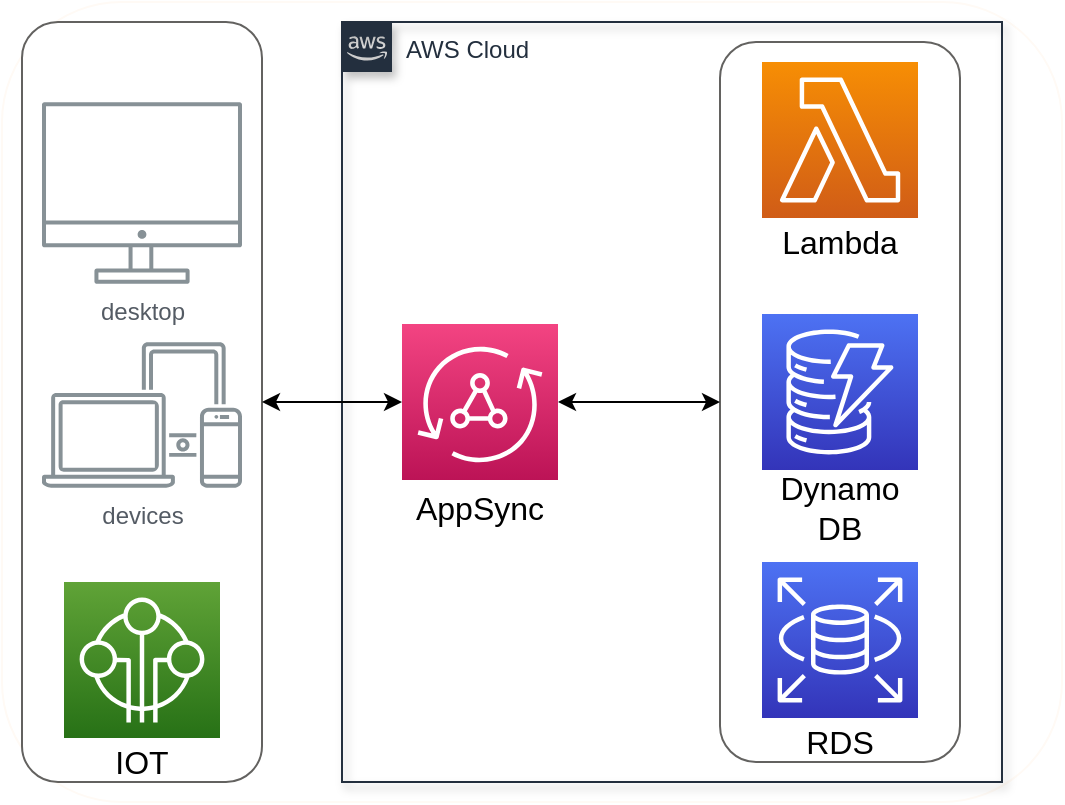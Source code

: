 <mxfile version="12.9.9" type="device"><diagram id="NvpqJBKRmjGPZKzPypbm" name="Page-1"><mxGraphModel dx="1106" dy="808" grid="1" gridSize="10" guides="1" tooltips="1" connect="1" arrows="1" fold="1" page="1" pageScale="1" pageWidth="1654" pageHeight="1169" math="0" shadow="0"><root><mxCell id="0"/><mxCell id="1" parent="0"/><mxCell id="_4w6U7FC3ZFWlDn2LjqE-124" value="" style="rounded=1;whiteSpace=wrap;html=1;shadow=0;strokeColor=#FFFAF5;strokeWidth=1;" parent="1" vertex="1"><mxGeometry x="440" y="120" width="530" height="400" as="geometry"/></mxCell><mxCell id="_4w6U7FC3ZFWlDn2LjqE-118" value="AWS Cloud" style="points=[[0,0],[0.25,0],[0.5,0],[0.75,0],[1,0],[1,0.25],[1,0.5],[1,0.75],[1,1],[0.75,1],[0.5,1],[0.25,1],[0,1],[0,0.75],[0,0.5],[0,0.25]];outlineConnect=0;gradientColor=none;html=1;whiteSpace=wrap;fontSize=12;fontStyle=0;shape=mxgraph.aws4.group;grIcon=mxgraph.aws4.group_aws_cloud_alt;strokeColor=#232F3E;fillColor=none;verticalAlign=top;align=left;spacingLeft=30;fontColor=#232F3E;dashed=0;shadow=1;" parent="1" vertex="1"><mxGeometry x="610" y="130" width="330" height="380" as="geometry"/></mxCell><mxCell id="uCfHoFMRH4mPBJ_yqWCe-23" value="" style="rounded=1;whiteSpace=wrap;html=1;strokeColor=#636260;fontSize=16;" vertex="1" parent="1"><mxGeometry x="799" y="140" width="120" height="360" as="geometry"/></mxCell><mxCell id="uCfHoFMRH4mPBJ_yqWCe-21" value="" style="rounded=1;whiteSpace=wrap;html=1;strokeColor=#636260;fontSize=16;" vertex="1" parent="1"><mxGeometry x="450" y="130" width="120" height="380" as="geometry"/></mxCell><mxCell id="uCfHoFMRH4mPBJ_yqWCe-14" value="" style="outlineConnect=0;fontColor=#232F3E;gradientColor=#F34482;gradientDirection=north;fillColor=#BC1356;strokeColor=#ffffff;dashed=0;verticalLabelPosition=bottom;verticalAlign=top;align=center;html=1;fontSize=12;fontStyle=0;aspect=fixed;shape=mxgraph.aws4.resourceIcon;resIcon=mxgraph.aws4.appsync;" vertex="1" parent="1"><mxGeometry x="640" y="281" width="78" height="78" as="geometry"/></mxCell><mxCell id="uCfHoFMRH4mPBJ_yqWCe-15" value="devices" style="outlineConnect=0;gradientColor=none;fontColor=#545B64;strokeColor=none;fillColor=#879196;dashed=0;verticalLabelPosition=bottom;verticalAlign=top;align=center;html=1;fontSize=12;fontStyle=0;aspect=fixed;shape=mxgraph.aws4.illustration_devices;pointerEvents=1" vertex="1" parent="1"><mxGeometry x="460" y="290" width="100" height="73" as="geometry"/></mxCell><mxCell id="uCfHoFMRH4mPBJ_yqWCe-16" value="desktop" style="outlineConnect=0;gradientColor=none;fontColor=#545B64;strokeColor=none;fillColor=#879196;dashed=0;verticalLabelPosition=bottom;verticalAlign=top;align=center;html=1;fontSize=12;fontStyle=0;aspect=fixed;shape=mxgraph.aws4.illustration_desktop;pointerEvents=1" vertex="1" parent="1"><mxGeometry x="460" y="170" width="100" height="91" as="geometry"/></mxCell><mxCell id="uCfHoFMRH4mPBJ_yqWCe-17" value="" style="outlineConnect=0;fontColor=#232F3E;gradientColor=#60A337;gradientDirection=north;fillColor=#277116;strokeColor=#ffffff;dashed=0;verticalLabelPosition=bottom;verticalAlign=top;align=center;html=1;fontSize=12;fontStyle=0;aspect=fixed;shape=mxgraph.aws4.resourceIcon;resIcon=mxgraph.aws4.internet_of_things;" vertex="1" parent="1"><mxGeometry x="471" y="410" width="78" height="78" as="geometry"/></mxCell><mxCell id="uCfHoFMRH4mPBJ_yqWCe-18" value="" style="outlineConnect=0;fontColor=#232F3E;gradientColor=#F78E04;gradientDirection=north;fillColor=#D05C17;strokeColor=#ffffff;dashed=0;verticalLabelPosition=bottom;verticalAlign=top;align=center;html=1;fontSize=12;fontStyle=0;aspect=fixed;shape=mxgraph.aws4.resourceIcon;resIcon=mxgraph.aws4.lambda;" vertex="1" parent="1"><mxGeometry x="820" y="150" width="78" height="78" as="geometry"/></mxCell><mxCell id="uCfHoFMRH4mPBJ_yqWCe-19" value="" style="outlineConnect=0;fontColor=#232F3E;gradientColor=#4D72F3;gradientDirection=north;fillColor=#3334B9;strokeColor=#ffffff;dashed=0;verticalLabelPosition=bottom;verticalAlign=top;align=center;html=1;fontSize=12;fontStyle=0;aspect=fixed;shape=mxgraph.aws4.resourceIcon;resIcon=mxgraph.aws4.dynamodb;" vertex="1" parent="1"><mxGeometry x="820" y="276" width="78" height="78" as="geometry"/></mxCell><mxCell id="uCfHoFMRH4mPBJ_yqWCe-20" value="" style="outlineConnect=0;fontColor=#232F3E;gradientColor=#4D72F3;gradientDirection=north;fillColor=#3334B9;strokeColor=#ffffff;dashed=0;verticalLabelPosition=bottom;verticalAlign=top;align=center;html=1;fontSize=12;fontStyle=0;aspect=fixed;shape=mxgraph.aws4.resourceIcon;resIcon=mxgraph.aws4.rds;" vertex="1" parent="1"><mxGeometry x="820" y="400" width="78" height="78" as="geometry"/></mxCell><mxCell id="uCfHoFMRH4mPBJ_yqWCe-22" value="" style="endArrow=classic;startArrow=classic;html=1;fontSize=16;exitX=1;exitY=0.5;exitDx=0;exitDy=0;" edge="1" parent="1" source="uCfHoFMRH4mPBJ_yqWCe-21" target="uCfHoFMRH4mPBJ_yqWCe-14"><mxGeometry width="50" height="50" relative="1" as="geometry"><mxPoint x="760" y="440" as="sourcePoint"/><mxPoint x="810" y="390" as="targetPoint"/></mxGeometry></mxCell><mxCell id="uCfHoFMRH4mPBJ_yqWCe-24" value="" style="endArrow=classic;startArrow=classic;html=1;fontSize=16;entryX=0;entryY=0.5;entryDx=0;entryDy=0;" edge="1" parent="1" source="uCfHoFMRH4mPBJ_yqWCe-14" target="uCfHoFMRH4mPBJ_yqWCe-23"><mxGeometry width="50" height="50" relative="1" as="geometry"><mxPoint x="760" y="440" as="sourcePoint"/><mxPoint x="810" y="390" as="targetPoint"/></mxGeometry></mxCell><mxCell id="uCfHoFMRH4mPBJ_yqWCe-25" value="AppSync" style="text;html=1;strokeColor=none;fillColor=none;align=center;verticalAlign=middle;whiteSpace=wrap;rounded=0;fontSize=16;" vertex="1" parent="1"><mxGeometry x="659" y="363" width="40" height="20" as="geometry"/></mxCell><mxCell id="uCfHoFMRH4mPBJ_yqWCe-26" value="Lambda" style="text;html=1;strokeColor=none;fillColor=none;align=center;verticalAlign=middle;whiteSpace=wrap;rounded=0;fontSize=16;" vertex="1" parent="1"><mxGeometry x="839" y="230" width="40" height="20" as="geometry"/></mxCell><mxCell id="uCfHoFMRH4mPBJ_yqWCe-27" value="Dynamo DB" style="text;html=1;strokeColor=none;fillColor=none;align=center;verticalAlign=middle;whiteSpace=wrap;rounded=0;fontSize=16;" vertex="1" parent="1"><mxGeometry x="839" y="363" width="40" height="20" as="geometry"/></mxCell><mxCell id="uCfHoFMRH4mPBJ_yqWCe-28" value="RDS" style="text;html=1;strokeColor=none;fillColor=none;align=center;verticalAlign=middle;whiteSpace=wrap;rounded=0;fontSize=16;" vertex="1" parent="1"><mxGeometry x="839" y="480" width="40" height="20" as="geometry"/></mxCell><mxCell id="uCfHoFMRH4mPBJ_yqWCe-29" value="IOT" style="text;html=1;strokeColor=none;fillColor=none;align=center;verticalAlign=middle;whiteSpace=wrap;rounded=0;fontSize=16;" vertex="1" parent="1"><mxGeometry x="490" y="490" width="40" height="20" as="geometry"/></mxCell></root></mxGraphModel></diagram></mxfile>